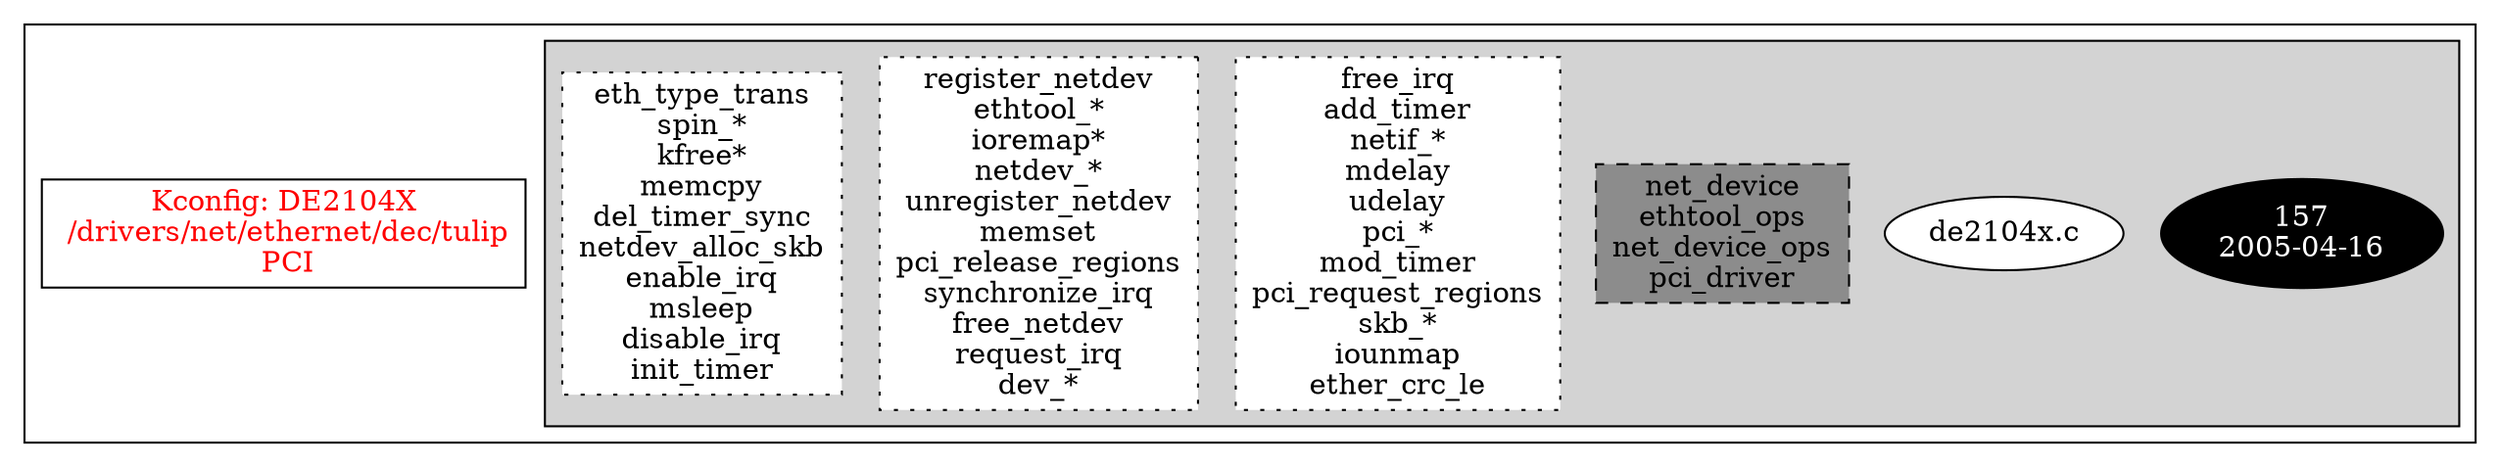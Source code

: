 digraph Driver {
	ranksep=2;
	splines=ortho;
	//Symbol: DE2104X
	subgraph "cluster_DE2104X"{
		subgraph "cluster_de2104x.c" {
			style=filled
			"commit_de2104x.c" [style=filled, fillcolor=black, fontcolor=white, label="157\n2005-04-16"];
			"de2104x.c" [style=filled, fillcolor=white, fontcolor=black, label="de2104x.c\n"];
			"structs-de2104x.c" [style="filled,dashed" shape=box, fillcolor=grey55, fontcolor=black, label="net_device\nethtool_ops\nnet_device_ops\npci_driver\n"];
			"funccall3-de2104x.c" [style="filled,dotted" shape=box, fillcolor=white, fontcolor=black, label="free_irq\nadd_timer\nnetif_*\nmdelay\nudelay\npci_*\nmod_timer\npci_request_regions\nskb_*\niounmap\nether_crc_le\n"];
			"funccall2-de2104x.c" [style="filled,dotted" shape=box, fillcolor=white, fontcolor=black, label="register_netdev\nethtool_*\nioremap*\nnetdev_*\nunregister_netdev\nmemset\npci_release_regions\nsynchronize_irq\nfree_netdev\nrequest_irq\ndev_*\n"];
			"funccall1-de2104x.c" [style="filled,dotted" shape=box, fillcolor=white, fontcolor=black, label="eth_type_trans\nspin_*\nkfree*\nmemcpy\ndel_timer_sync\nnetdev_alloc_skb\nenable_irq\nmsleep\ndisable_irq\ninit_timer\n"];
		}
		"K:DE2104X" [label="Kconfig: DE2104X\n /drivers/net/ethernet/dec/tulip\n  PCI ", shape=box, fontcolor=red];
	}
}
